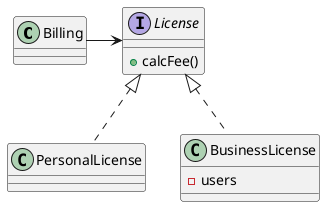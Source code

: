 @startuml

'skinparam linetype ortho

class Billing {}

interface License {
  + calcFee()
}

class PersonalLicense implements License {}

class BusinessLicense implements License {
  - users
}

Billing -> License

@enduml
